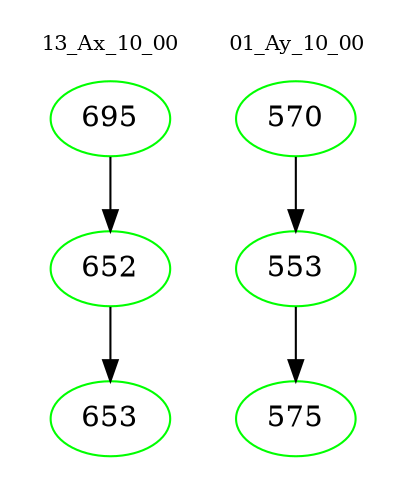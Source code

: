 digraph{
subgraph cluster_0 {
color = white
label = "13_Ax_10_00";
fontsize=10;
T0_695 [label="695", color="green"]
T0_695 -> T0_652 [color="black"]
T0_652 [label="652", color="green"]
T0_652 -> T0_653 [color="black"]
T0_653 [label="653", color="green"]
}
subgraph cluster_1 {
color = white
label = "01_Ay_10_00";
fontsize=10;
T1_570 [label="570", color="green"]
T1_570 -> T1_553 [color="black"]
T1_553 [label="553", color="green"]
T1_553 -> T1_575 [color="black"]
T1_575 [label="575", color="green"]
}
}
